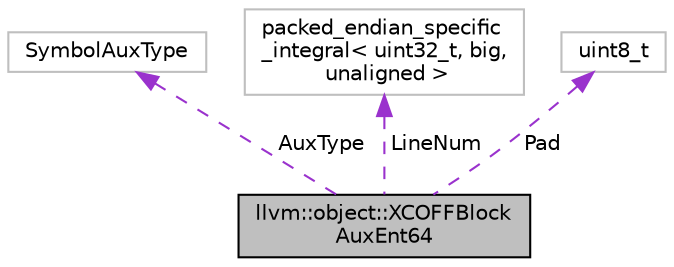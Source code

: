 digraph "llvm::object::XCOFFBlockAuxEnt64"
{
 // LATEX_PDF_SIZE
  bgcolor="transparent";
  edge [fontname="Helvetica",fontsize="10",labelfontname="Helvetica",labelfontsize="10"];
  node [fontname="Helvetica",fontsize="10",shape=record];
  Node1 [label="llvm::object::XCOFFBlock\lAuxEnt64",height=0.2,width=0.4,color="black", fillcolor="grey75", style="filled", fontcolor="black",tooltip=" "];
  Node2 -> Node1 [dir="back",color="darkorchid3",fontsize="10",style="dashed",label=" AuxType" ,fontname="Helvetica"];
  Node2 [label="SymbolAuxType",height=0.2,width=0.4,color="grey75",tooltip=" "];
  Node3 -> Node1 [dir="back",color="darkorchid3",fontsize="10",style="dashed",label=" LineNum" ,fontname="Helvetica"];
  Node3 [label="packed_endian_specific\l_integral\< uint32_t, big,\l unaligned \>",height=0.2,width=0.4,color="grey75",tooltip=" "];
  Node4 -> Node1 [dir="back",color="darkorchid3",fontsize="10",style="dashed",label=" Pad" ,fontname="Helvetica"];
  Node4 [label="uint8_t",height=0.2,width=0.4,color="grey75",tooltip=" "];
}
